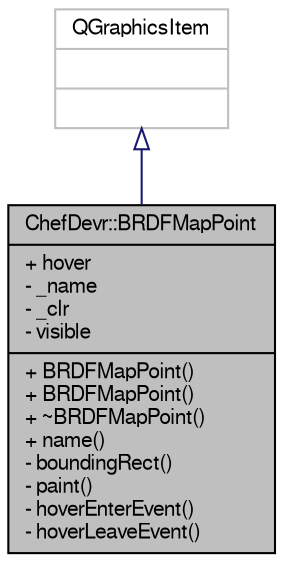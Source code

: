 digraph "ChefDevr::BRDFMapPoint"
{
 // LATEX_PDF_SIZE
  edge [fontname="FreeSans",fontsize="10",labelfontname="FreeSans",labelfontsize="10"];
  node [fontname="FreeSans",fontsize="10",shape=record];
  Node0 [label="{ChefDevr::BRDFMapPoint\n|+ hover\l- _name\l- _clr\l- visible\l|+ BRDFMapPoint()\l+ BRDFMapPoint()\l+ ~BRDFMapPoint()\l+ name()\l- boundingRect()\l- paint()\l- hoverEnterEvent()\l- hoverLeaveEvent()\l}",height=0.2,width=0.4,color="black", fillcolor="grey75", style="filled", fontcolor="black",tooltip="Point on the BRDFMap corresponding to a BRDF."];
  Node1 -> Node0 [dir="back",color="midnightblue",fontsize="10",style="solid",arrowtail="onormal",fontname="FreeSans"];
  Node1 [label="{QGraphicsItem\n||}",height=0.2,width=0.4,color="grey75", fillcolor="white", style="filled",tooltip=" "];
}
